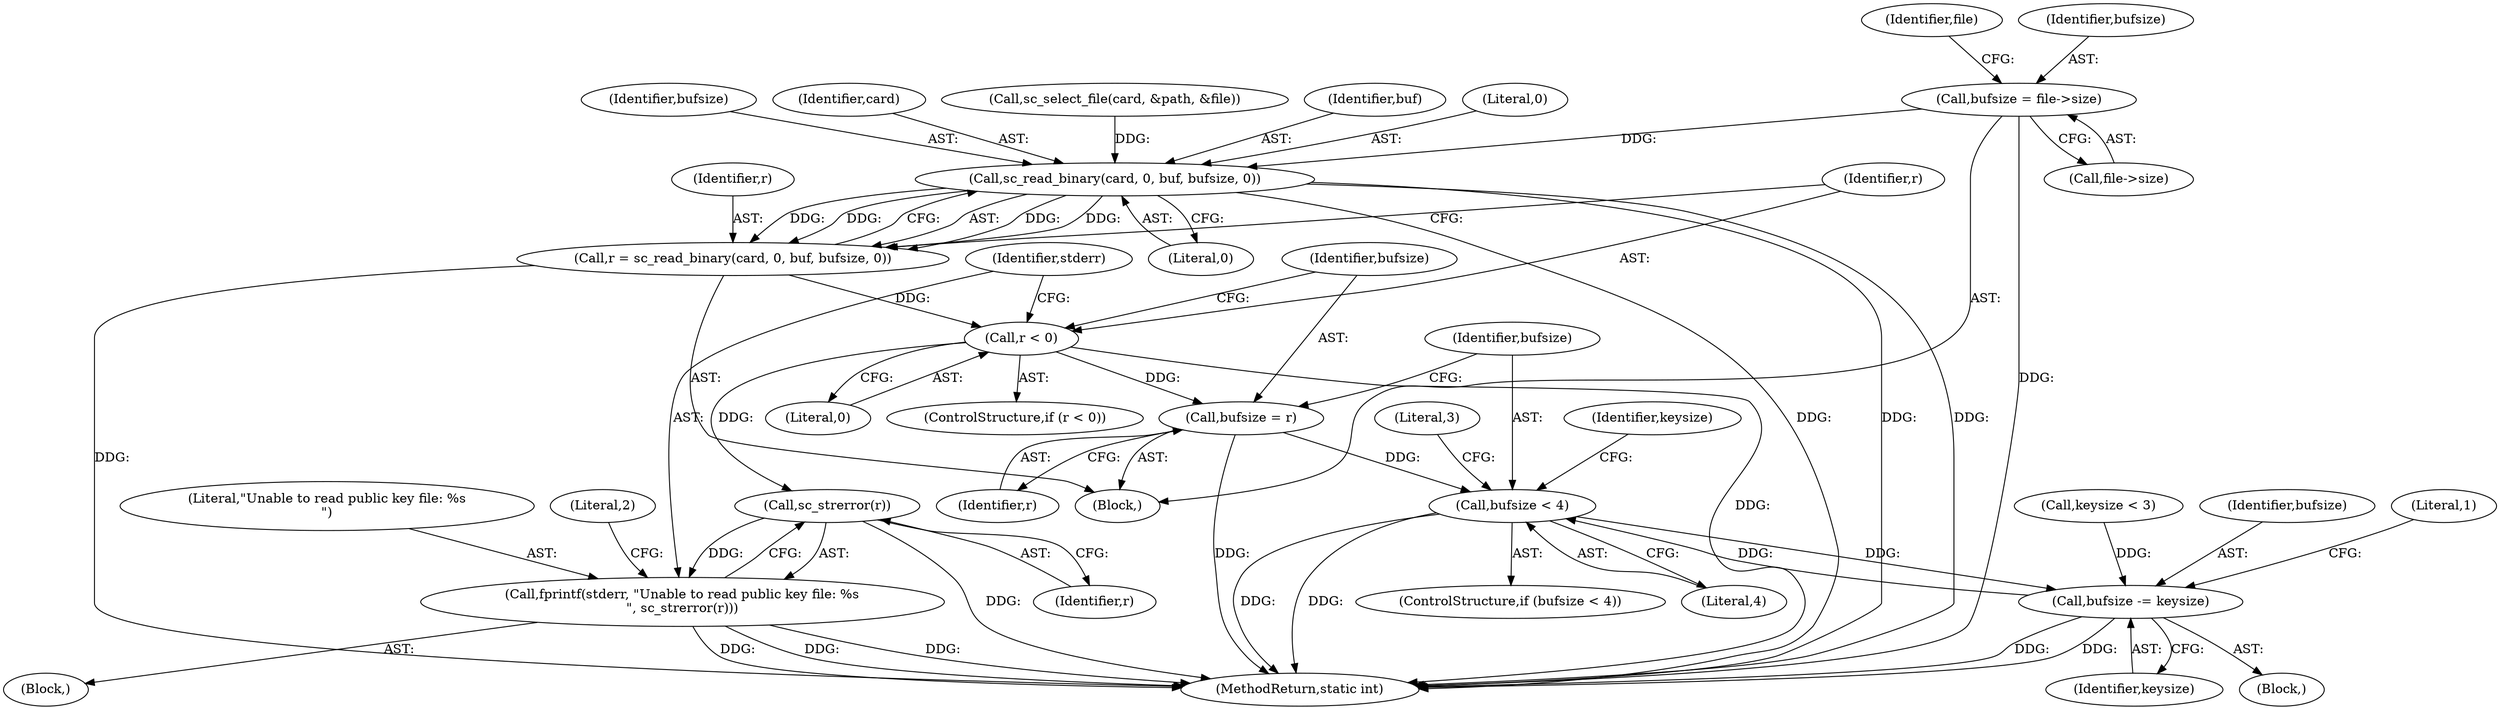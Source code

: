 digraph "1_OpenSC_360e95d45ac4123255a4c796db96337f332160ad#diff-d643a0fa169471dbf2912f4866dc49c5_9@del" {
"1000142" [label="(Call,bufsize = file->size)"];
"1000151" [label="(Call,sc_read_binary(card, 0, buf, bufsize, 0))"];
"1000149" [label="(Call,r = sc_read_binary(card, 0, buf, bufsize, 0))"];
"1000158" [label="(Call,r < 0)"];
"1000165" [label="(Call,sc_strerror(r))"];
"1000162" [label="(Call,fprintf(stderr, \"Unable to read public key file: %s\n\", sc_strerror(r)))"];
"1000169" [label="(Call,bufsize = r)"];
"1000175" [label="(Call,bufsize < 4)"];
"1000212" [label="(Call,bufsize -= keysize)"];
"1000156" [label="(Literal,0)"];
"1000197" [label="(Call,keysize < 3)"];
"1000148" [label="(Identifier,file)"];
"1000163" [label="(Identifier,stderr)"];
"1000231" [label="(MethodReturn,static int)"];
"1000143" [label="(Identifier,bufsize)"];
"1000102" [label="(Block,)"];
"1000171" [label="(Identifier,r)"];
"1000150" [label="(Identifier,r)"];
"1000212" [label="(Call,bufsize -= keysize)"];
"1000214" [label="(Identifier,keysize)"];
"1000151" [label="(Call,sc_read_binary(card, 0, buf, bufsize, 0))"];
"1000160" [label="(Literal,0)"];
"1000174" [label="(ControlStructure,if (bufsize < 4))"];
"1000213" [label="(Identifier,bufsize)"];
"1000144" [label="(Call,file->size)"];
"1000152" [label="(Identifier,card)"];
"1000165" [label="(Call,sc_strerror(r))"];
"1000176" [label="(Identifier,bufsize)"];
"1000157" [label="(ControlStructure,if (r < 0))"];
"1000181" [label="(Identifier,keysize)"];
"1000169" [label="(Call,bufsize = r)"];
"1000170" [label="(Identifier,bufsize)"];
"1000159" [label="(Identifier,r)"];
"1000164" [label="(Literal,\"Unable to read public key file: %s\n\")"];
"1000142" [label="(Call,bufsize = file->size)"];
"1000179" [label="(Literal,3)"];
"1000166" [label="(Identifier,r)"];
"1000173" [label="(Block,)"];
"1000126" [label="(Call,sc_select_file(card, &path, &file))"];
"1000161" [label="(Block,)"];
"1000177" [label="(Literal,4)"];
"1000154" [label="(Identifier,buf)"];
"1000149" [label="(Call,r = sc_read_binary(card, 0, buf, bufsize, 0))"];
"1000175" [label="(Call,bufsize < 4)"];
"1000215" [label="(Literal,1)"];
"1000158" [label="(Call,r < 0)"];
"1000162" [label="(Call,fprintf(stderr, \"Unable to read public key file: %s\n\", sc_strerror(r)))"];
"1000168" [label="(Literal,2)"];
"1000153" [label="(Literal,0)"];
"1000155" [label="(Identifier,bufsize)"];
"1000142" -> "1000102"  [label="AST: "];
"1000142" -> "1000144"  [label="CFG: "];
"1000143" -> "1000142"  [label="AST: "];
"1000144" -> "1000142"  [label="AST: "];
"1000148" -> "1000142"  [label="CFG: "];
"1000142" -> "1000231"  [label="DDG: "];
"1000142" -> "1000151"  [label="DDG: "];
"1000151" -> "1000149"  [label="AST: "];
"1000151" -> "1000156"  [label="CFG: "];
"1000152" -> "1000151"  [label="AST: "];
"1000153" -> "1000151"  [label="AST: "];
"1000154" -> "1000151"  [label="AST: "];
"1000155" -> "1000151"  [label="AST: "];
"1000156" -> "1000151"  [label="AST: "];
"1000149" -> "1000151"  [label="CFG: "];
"1000151" -> "1000231"  [label="DDG: "];
"1000151" -> "1000231"  [label="DDG: "];
"1000151" -> "1000231"  [label="DDG: "];
"1000151" -> "1000149"  [label="DDG: "];
"1000151" -> "1000149"  [label="DDG: "];
"1000151" -> "1000149"  [label="DDG: "];
"1000151" -> "1000149"  [label="DDG: "];
"1000126" -> "1000151"  [label="DDG: "];
"1000149" -> "1000102"  [label="AST: "];
"1000150" -> "1000149"  [label="AST: "];
"1000159" -> "1000149"  [label="CFG: "];
"1000149" -> "1000231"  [label="DDG: "];
"1000149" -> "1000158"  [label="DDG: "];
"1000158" -> "1000157"  [label="AST: "];
"1000158" -> "1000160"  [label="CFG: "];
"1000159" -> "1000158"  [label="AST: "];
"1000160" -> "1000158"  [label="AST: "];
"1000163" -> "1000158"  [label="CFG: "];
"1000170" -> "1000158"  [label="CFG: "];
"1000158" -> "1000231"  [label="DDG: "];
"1000158" -> "1000165"  [label="DDG: "];
"1000158" -> "1000169"  [label="DDG: "];
"1000165" -> "1000162"  [label="AST: "];
"1000165" -> "1000166"  [label="CFG: "];
"1000166" -> "1000165"  [label="AST: "];
"1000162" -> "1000165"  [label="CFG: "];
"1000165" -> "1000231"  [label="DDG: "];
"1000165" -> "1000162"  [label="DDG: "];
"1000162" -> "1000161"  [label="AST: "];
"1000163" -> "1000162"  [label="AST: "];
"1000164" -> "1000162"  [label="AST: "];
"1000168" -> "1000162"  [label="CFG: "];
"1000162" -> "1000231"  [label="DDG: "];
"1000162" -> "1000231"  [label="DDG: "];
"1000162" -> "1000231"  [label="DDG: "];
"1000169" -> "1000102"  [label="AST: "];
"1000169" -> "1000171"  [label="CFG: "];
"1000170" -> "1000169"  [label="AST: "];
"1000171" -> "1000169"  [label="AST: "];
"1000176" -> "1000169"  [label="CFG: "];
"1000169" -> "1000231"  [label="DDG: "];
"1000169" -> "1000175"  [label="DDG: "];
"1000175" -> "1000174"  [label="AST: "];
"1000175" -> "1000177"  [label="CFG: "];
"1000176" -> "1000175"  [label="AST: "];
"1000177" -> "1000175"  [label="AST: "];
"1000179" -> "1000175"  [label="CFG: "];
"1000181" -> "1000175"  [label="CFG: "];
"1000175" -> "1000231"  [label="DDG: "];
"1000175" -> "1000231"  [label="DDG: "];
"1000212" -> "1000175"  [label="DDG: "];
"1000175" -> "1000212"  [label="DDG: "];
"1000212" -> "1000173"  [label="AST: "];
"1000212" -> "1000214"  [label="CFG: "];
"1000213" -> "1000212"  [label="AST: "];
"1000214" -> "1000212"  [label="AST: "];
"1000215" -> "1000212"  [label="CFG: "];
"1000212" -> "1000231"  [label="DDG: "];
"1000212" -> "1000231"  [label="DDG: "];
"1000197" -> "1000212"  [label="DDG: "];
}
